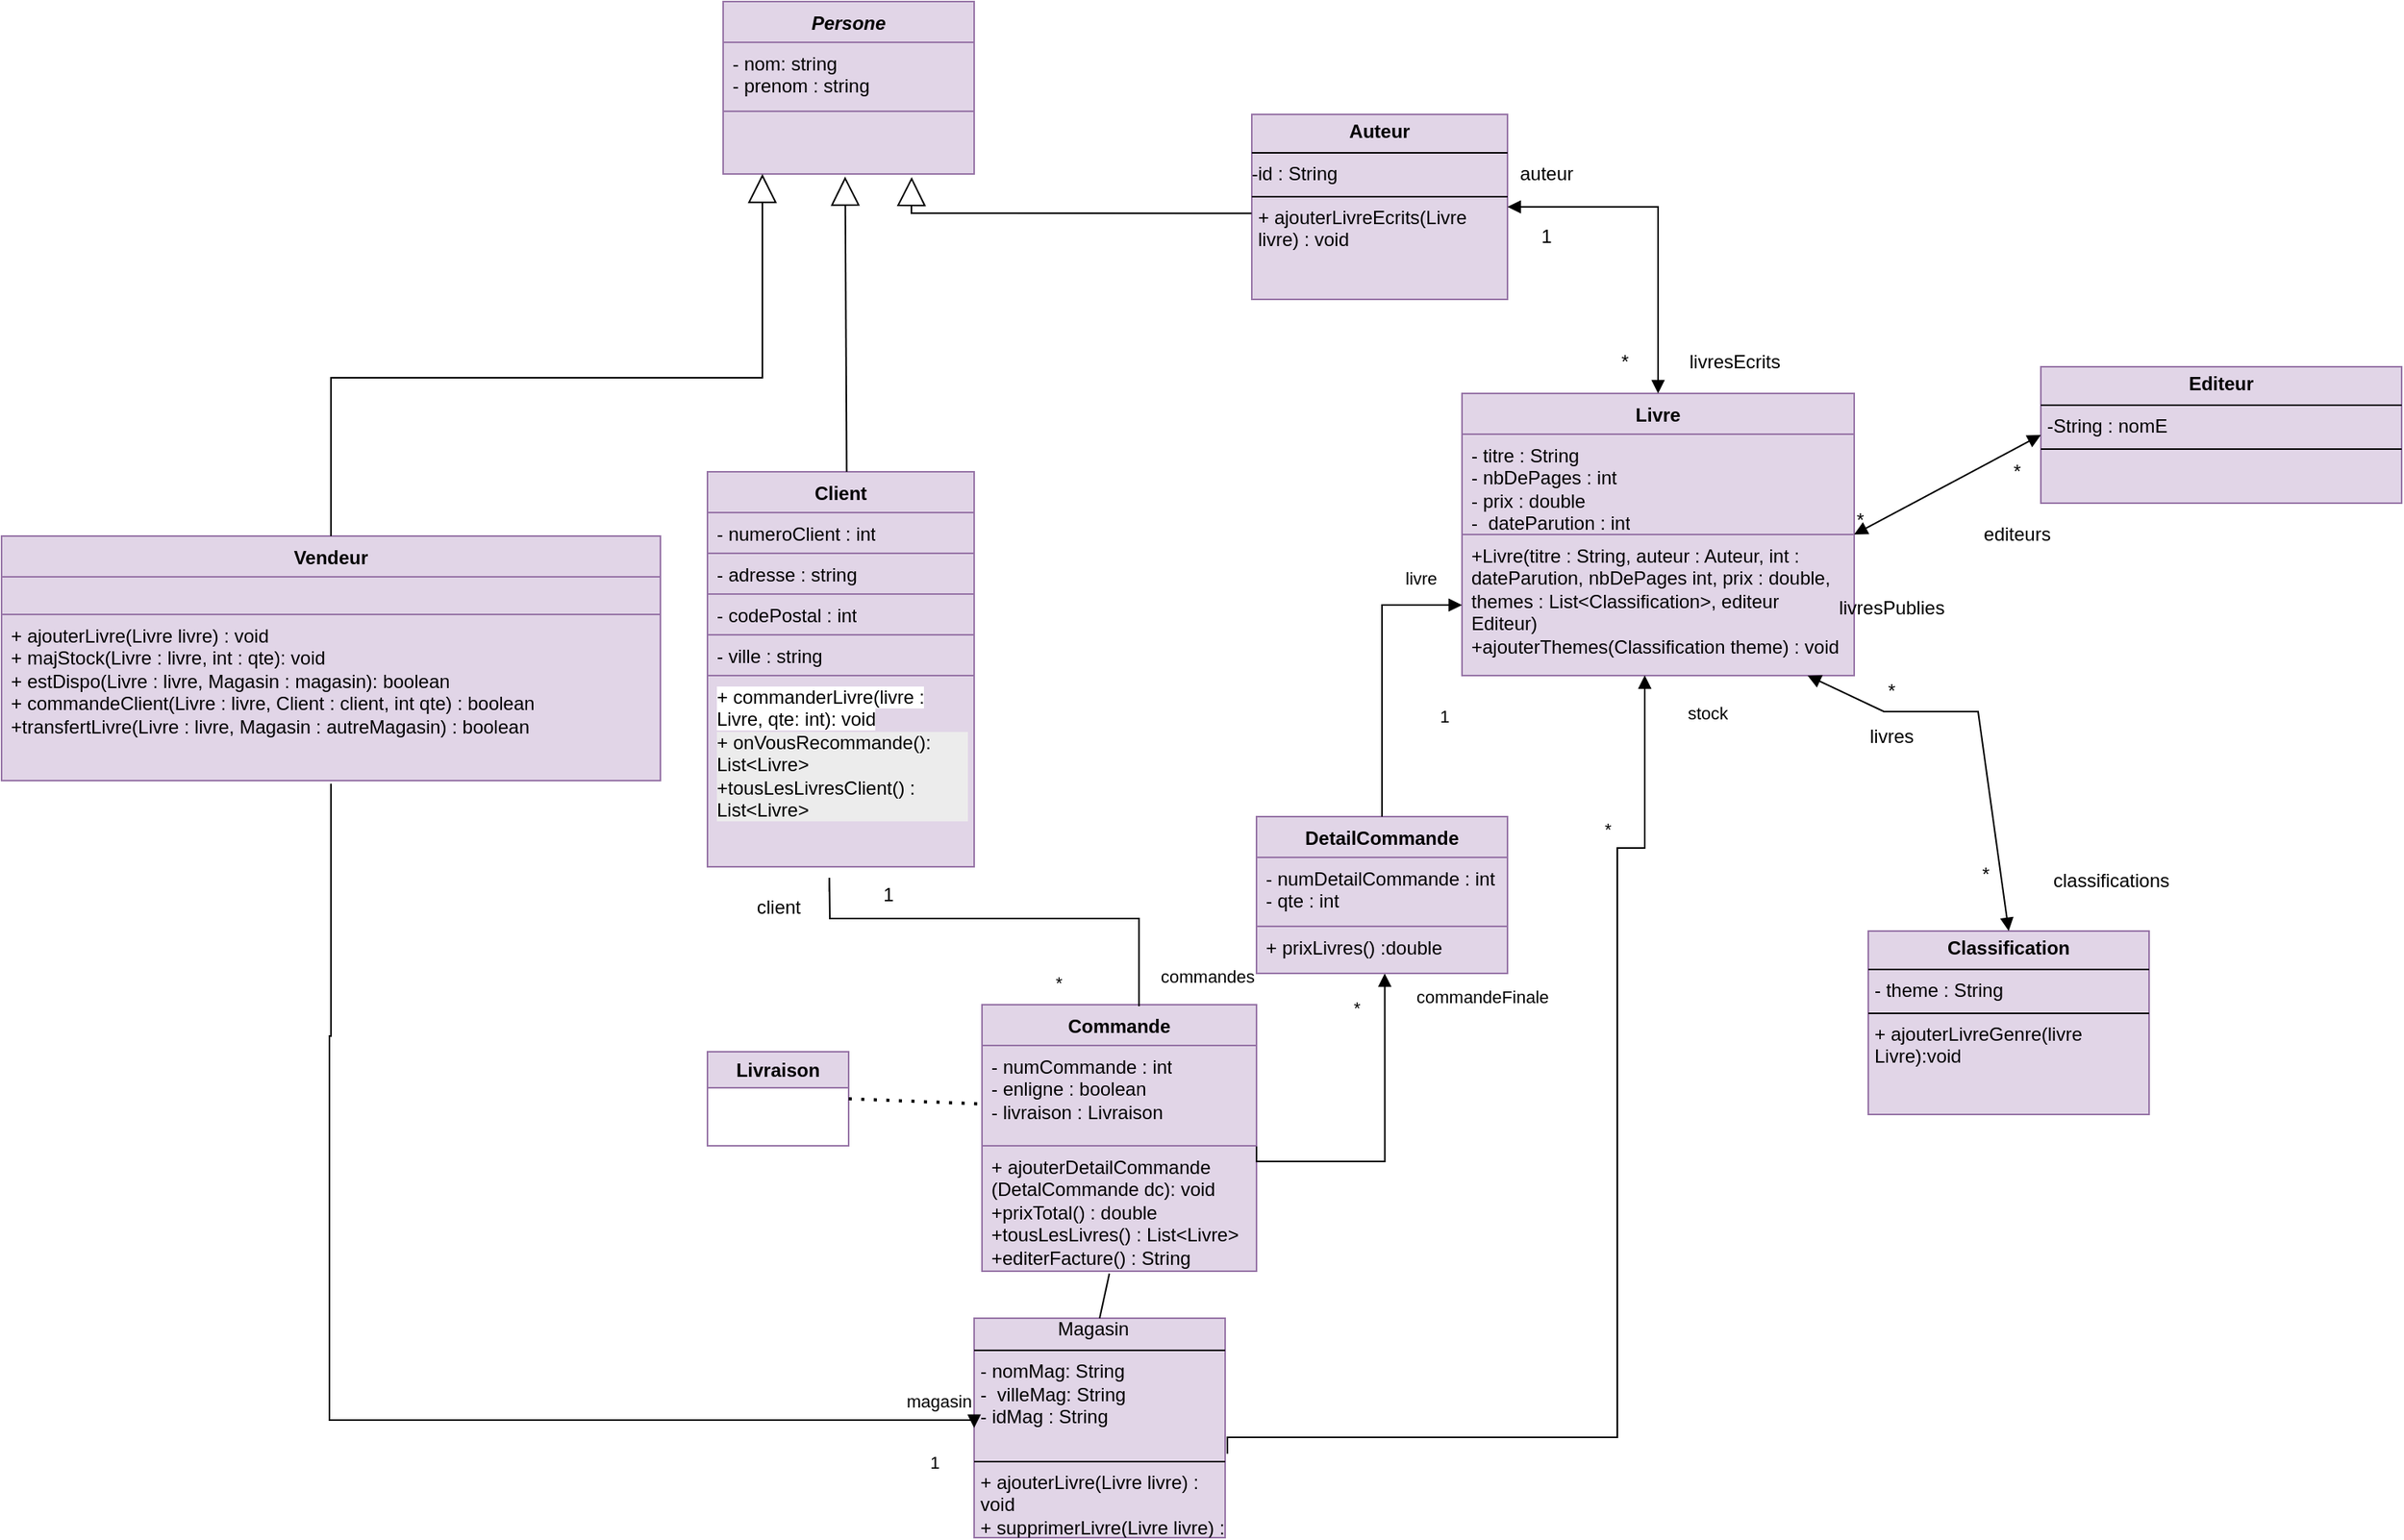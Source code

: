 <mxfile version="27.1.5">
  <diagram id="C5RBs43oDa-KdzZeNtuy" name="Page-1">
    <mxGraphModel dx="1627" dy="1282" grid="1" gridSize="10" guides="1" tooltips="1" connect="1" arrows="1" fold="1" page="1" pageScale="1" pageWidth="827" pageHeight="1169" math="0" shadow="0">
      <root>
        <mxCell id="WIyWlLk6GJQsqaUBKTNV-0" />
        <mxCell id="WIyWlLk6GJQsqaUBKTNV-1" parent="WIyWlLk6GJQsqaUBKTNV-0" />
        <mxCell id="ddnFeoMFGYW6kTwAhoWi-4" value="&lt;i&gt;Persone&lt;/i&gt;" style="swimlane;fontStyle=1;align=center;verticalAlign=top;childLayout=stackLayout;horizontal=1;startSize=26;horizontalStack=0;resizeParent=1;resizeParentMax=0;resizeLast=0;collapsible=1;marginBottom=0;whiteSpace=wrap;html=1;fillColor=#e1d5e7;strokeColor=#9673a6;" parent="WIyWlLk6GJQsqaUBKTNV-1" vertex="1">
          <mxGeometry x="490" y="80" width="160" height="110" as="geometry" />
        </mxCell>
        <mxCell id="ddnFeoMFGYW6kTwAhoWi-5" value="&lt;div&gt;- nom: string&lt;/div&gt;&lt;div&gt;- prenom : string&lt;/div&gt;" style="text;strokeColor=#9673a6;fillColor=#e1d5e7;align=left;verticalAlign=top;spacingLeft=4;spacingRight=4;overflow=hidden;rotatable=0;points=[[0,0.5],[1,0.5]];portConstraint=eastwest;whiteSpace=wrap;html=1;" parent="ddnFeoMFGYW6kTwAhoWi-4" vertex="1">
          <mxGeometry y="26" width="160" height="44" as="geometry" />
        </mxCell>
        <mxCell id="ddnFeoMFGYW6kTwAhoWi-8" value="" style="text;strokeColor=#9673a6;fillColor=#e1d5e7;align=left;verticalAlign=top;spacingLeft=4;spacingRight=4;overflow=hidden;rotatable=0;points=[[0,0.5],[1,0.5]];portConstraint=eastwest;whiteSpace=wrap;html=1;" parent="ddnFeoMFGYW6kTwAhoWi-4" vertex="1">
          <mxGeometry y="70" width="160" height="40" as="geometry" />
        </mxCell>
        <mxCell id="D4Omh1JfdMsGbxFU3IIw-0" value="Client" style="swimlane;fontStyle=1;align=center;verticalAlign=top;childLayout=stackLayout;horizontal=1;startSize=26;horizontalStack=0;resizeParent=1;resizeParentMax=0;resizeLast=0;collapsible=1;marginBottom=0;whiteSpace=wrap;html=1;fillColor=#e1d5e7;strokeColor=#9673a6;" parent="WIyWlLk6GJQsqaUBKTNV-1" vertex="1">
          <mxGeometry x="480" y="380" width="170" height="252" as="geometry" />
        </mxCell>
        <mxCell id="MU88iSpESs49Kpz84fB4-0" value="- numeroClient : int" style="text;strokeColor=#9673a6;fillColor=#e1d5e7;align=left;verticalAlign=top;spacingLeft=4;spacingRight=4;overflow=hidden;rotatable=0;points=[[0,0.5],[1,0.5]];portConstraint=eastwest;whiteSpace=wrap;html=1;" parent="D4Omh1JfdMsGbxFU3IIw-0" vertex="1">
          <mxGeometry y="26" width="170" height="26" as="geometry" />
        </mxCell>
        <mxCell id="qEMlZIY-xc4cYdUhLl6S-21" value="- adresse : string" style="text;strokeColor=#9673a6;fillColor=#e1d5e7;align=left;verticalAlign=top;spacingLeft=4;spacingRight=4;overflow=hidden;rotatable=0;points=[[0,0.5],[1,0.5]];portConstraint=eastwest;whiteSpace=wrap;html=1;" parent="D4Omh1JfdMsGbxFU3IIw-0" vertex="1">
          <mxGeometry y="52" width="170" height="26" as="geometry" />
        </mxCell>
        <mxCell id="qEMlZIY-xc4cYdUhLl6S-22" value="- codePostal : int" style="text;strokeColor=#9673a6;fillColor=#e1d5e7;align=left;verticalAlign=top;spacingLeft=4;spacingRight=4;overflow=hidden;rotatable=0;points=[[0,0.5],[1,0.5]];portConstraint=eastwest;whiteSpace=wrap;html=1;" parent="D4Omh1JfdMsGbxFU3IIw-0" vertex="1">
          <mxGeometry y="78" width="170" height="26" as="geometry" />
        </mxCell>
        <mxCell id="qEMlZIY-xc4cYdUhLl6S-23" value="- ville : string" style="text;strokeColor=#9673a6;fillColor=#e1d5e7;align=left;verticalAlign=top;spacingLeft=4;spacingRight=4;overflow=hidden;rotatable=0;points=[[0,0.5],[1,0.5]];portConstraint=eastwest;whiteSpace=wrap;html=1;" parent="D4Omh1JfdMsGbxFU3IIw-0" vertex="1">
          <mxGeometry y="104" width="170" height="26" as="geometry" />
        </mxCell>
        <mxCell id="aEM-RZ3djW-ZcIjQYkQn-0" value="&lt;span style=&quot;color: rgb(0, 0, 0); font-family: Helvetica; font-size: 12px; font-style: normal; font-variant-ligatures: normal; font-variant-caps: normal; letter-spacing: normal; orphans: 2; text-align: left; text-indent: 0px; text-transform: none; widows: 2; word-spacing: 0px; -webkit-text-stroke-width: 0px; white-space: normal; text-decoration-thickness: initial; text-decoration-style: initial; text-decoration-color: initial; float: none; background-color: rgb(255, 255, 255); display: inline !important;&quot;&gt;+ commanderLivre(livre : Livre, qte: int): void&lt;/span&gt;&lt;div&gt;&lt;span style=&quot;color: rgb(0, 0, 0); font-family: Helvetica; font-size: 12px; font-style: normal; font-variant-ligatures: normal; font-variant-caps: normal; letter-spacing: normal; orphans: 2; text-align: left; text-indent: 0px; text-transform: none; widows: 2; word-spacing: 0px; -webkit-text-stroke-width: 0px; white-space: normal; text-decoration-thickness: initial; text-decoration-style: initial; text-decoration-color: initial; float: none; background-color: rgb(255, 255, 255); display: inline !important;&quot;&gt;&lt;div style=&quot;background-color: rgb(236, 236, 236);&quot;&gt;&lt;div&gt;+ onVousRecommande(): List&amp;lt;Livre&amp;gt;&lt;/div&gt;&lt;div&gt;+tousLesLivresClient() : List&amp;lt;Livre&amp;gt;&lt;/div&gt;&lt;/div&gt;&lt;/span&gt;&lt;/div&gt;" style="text;strokeColor=#9673a6;fillColor=#e1d5e7;align=left;verticalAlign=top;spacingLeft=4;spacingRight=4;overflow=hidden;rotatable=0;points=[[0,0.5],[1,0.5]];portConstraint=eastwest;whiteSpace=wrap;html=1;" parent="D4Omh1JfdMsGbxFU3IIw-0" vertex="1">
          <mxGeometry y="130" width="170" height="122" as="geometry" />
        </mxCell>
        <mxCell id="D4Omh1JfdMsGbxFU3IIw-8" value="Vendeur" style="swimlane;fontStyle=1;align=center;verticalAlign=top;childLayout=stackLayout;horizontal=1;startSize=26;horizontalStack=0;resizeParent=1;resizeParentMax=0;resizeLast=0;collapsible=1;marginBottom=0;whiteSpace=wrap;html=1;fillColor=#e1d5e7;strokeColor=#9673a6;" parent="WIyWlLk6GJQsqaUBKTNV-1" vertex="1">
          <mxGeometry x="30" y="421" width="420" height="156" as="geometry" />
        </mxCell>
        <mxCell id="D4Omh1JfdMsGbxFU3IIw-11" value="" style="text;strokeColor=#9673a6;fillColor=#e1d5e7;align=left;verticalAlign=top;spacingLeft=4;spacingRight=4;overflow=hidden;rotatable=0;points=[[0,0.5],[1,0.5]];portConstraint=eastwest;whiteSpace=wrap;html=1;" parent="D4Omh1JfdMsGbxFU3IIw-8" vertex="1">
          <mxGeometry y="26" width="420" height="24" as="geometry" />
        </mxCell>
        <mxCell id="WSytAVS-_0JdaGbmkawH-0" value="&lt;div&gt;+ ajouterLivre(Livre livre) : void&lt;/div&gt;&lt;div&gt;&lt;span style=&quot;background-color: transparent; color: light-dark(rgb(0, 0, 0), rgb(255, 255, 255));&quot;&gt;+ majStock(Livre : livre, int : qte): void&lt;/span&gt;&lt;/div&gt;&lt;div&gt;&lt;div&gt;+ estDispo(Livre : livre, Magasin : magasin): boolean&lt;/div&gt;&lt;div&gt;+ commandeClient(Livre : livre, Client : client, int qte) : boolean&lt;/div&gt;&lt;div&gt;+transfertLivre(Livre : livre, Magasin : autreMagasin) : boolean&lt;/div&gt;&lt;/div&gt;" style="text;strokeColor=#9673a6;fillColor=#e1d5e7;align=left;verticalAlign=top;spacingLeft=4;spacingRight=4;overflow=hidden;rotatable=0;points=[[0,0.5],[1,0.5]];portConstraint=eastwest;whiteSpace=wrap;html=1;" parent="D4Omh1JfdMsGbxFU3IIw-8" vertex="1">
          <mxGeometry y="50" width="420" height="106" as="geometry" />
        </mxCell>
        <mxCell id="aEM-RZ3djW-ZcIjQYkQn-1" value="Livre" style="swimlane;fontStyle=1;align=center;verticalAlign=top;childLayout=stackLayout;horizontal=1;startSize=26;horizontalStack=0;resizeParent=1;resizeParentMax=0;resizeLast=0;collapsible=1;marginBottom=0;whiteSpace=wrap;html=1;fillColor=#e1d5e7;strokeColor=#9673a6;" parent="WIyWlLk6GJQsqaUBKTNV-1" vertex="1">
          <mxGeometry x="961" y="330" width="250" height="180" as="geometry" />
        </mxCell>
        <mxCell id="aEM-RZ3djW-ZcIjQYkQn-2" value="&lt;div&gt;- titre : String&lt;/div&gt;&lt;div&gt;- nbDePages : int&lt;/div&gt;&lt;div&gt;- prix : double&lt;/div&gt;&lt;div&gt;-&amp;nbsp;&lt;span style=&quot;background-color: transparent; color: light-dark(rgb(0, 0, 0), rgb(255, 255, 255));&quot;&gt;&amp;nbsp;&lt;/span&gt;&lt;span style=&quot;background-color: transparent; color: light-dark(rgb(0, 0, 0), rgb(255, 255, 255));&quot;&gt;dateParution : int&lt;/span&gt;&lt;/div&gt;" style="text;strokeColor=#9673a6;fillColor=#e1d5e7;align=left;verticalAlign=top;spacingLeft=4;spacingRight=4;overflow=hidden;rotatable=0;points=[[0,0.5],[1,0.5]];portConstraint=eastwest;whiteSpace=wrap;html=1;" parent="aEM-RZ3djW-ZcIjQYkQn-1" vertex="1">
          <mxGeometry y="26" width="250" height="64" as="geometry" />
        </mxCell>
        <mxCell id="aEM-RZ3djW-ZcIjQYkQn-4" value="&lt;div&gt;+Livre(titre : String, auteur : Auteur, int : dateParution, nbDePages int, prix : double, themes : List&amp;lt;Classification&amp;gt;, editeur Editeur)&lt;/div&gt;&lt;div&gt;+ajouterThemes(Classification theme) : void&lt;/div&gt;&lt;div&gt;&lt;br&gt;&lt;/div&gt;&lt;div&gt;&lt;br&gt;&lt;/div&gt;&lt;div&gt;&lt;br&gt;&lt;/div&gt;" style="text;strokeColor=#9673a6;fillColor=#e1d5e7;align=left;verticalAlign=top;spacingLeft=4;spacingRight=4;overflow=hidden;rotatable=0;points=[[0,0.5],[1,0.5]];portConstraint=eastwest;whiteSpace=wrap;html=1;" parent="aEM-RZ3djW-ZcIjQYkQn-1" vertex="1">
          <mxGeometry y="90" width="250" height="90" as="geometry" />
        </mxCell>
        <mxCell id="aEM-RZ3djW-ZcIjQYkQn-14" value="Commande" style="swimlane;fontStyle=1;align=center;verticalAlign=top;childLayout=stackLayout;horizontal=1;startSize=26;horizontalStack=0;resizeParent=1;resizeParentMax=0;resizeLast=0;collapsible=1;marginBottom=0;whiteSpace=wrap;html=1;fillColor=#e1d5e7;strokeColor=#9673a6;" parent="WIyWlLk6GJQsqaUBKTNV-1" vertex="1">
          <mxGeometry x="655" y="720" width="175" height="170" as="geometry" />
        </mxCell>
        <mxCell id="aEM-RZ3djW-ZcIjQYkQn-15" value="&lt;div&gt;- numCommande : int&lt;/div&gt;&lt;div&gt;- enligne : boolean&lt;/div&gt;&lt;div&gt;- livraison : Livraison&lt;/div&gt;" style="text;strokeColor=#9673a6;fillColor=#e1d5e7;align=left;verticalAlign=top;spacingLeft=4;spacingRight=4;overflow=hidden;rotatable=0;points=[[0,0.5],[1,0.5]];portConstraint=eastwest;whiteSpace=wrap;html=1;" parent="aEM-RZ3djW-ZcIjQYkQn-14" vertex="1">
          <mxGeometry y="26" width="175" height="64" as="geometry" />
        </mxCell>
        <mxCell id="aEM-RZ3djW-ZcIjQYkQn-17" value="&lt;div&gt;+ ajouterDetailCommande&lt;/div&gt;&lt;div&gt;(DetalCommande dc): void&lt;/div&gt;&lt;div&gt;+prixTotal() : double&lt;/div&gt;&lt;div&gt;+tousLesLivres() : List&amp;lt;Livre&amp;gt;&lt;/div&gt;&lt;div&gt;+editerFacture() : String&lt;/div&gt;" style="text;strokeColor=#9673a6;fillColor=#e1d5e7;align=left;verticalAlign=top;spacingLeft=4;spacingRight=4;overflow=hidden;rotatable=0;points=[[0,0.5],[1,0.5]];portConstraint=eastwest;whiteSpace=wrap;html=1;" parent="aEM-RZ3djW-ZcIjQYkQn-14" vertex="1">
          <mxGeometry y="90" width="175" height="80" as="geometry" />
        </mxCell>
        <mxCell id="wkKJu1E77ur6RrCQSXf_-0" value="commandes" style="endArrow=none;endFill=1;html=1;edgeStyle=orthogonalEdgeStyle;align=left;verticalAlign=top;rounded=0;exitX=0.457;exitY=0.998;exitDx=0;exitDy=0;exitPerimeter=0;entryX=0.572;entryY=0.006;entryDx=0;entryDy=0;entryPerimeter=0;" parent="WIyWlLk6GJQsqaUBKTNV-1" target="aEM-RZ3djW-ZcIjQYkQn-14" edge="1">
          <mxGeometry x="0.846" y="16" relative="1" as="geometry">
            <mxPoint x="557.69" y="647.888" as="sourcePoint" />
            <mxPoint x="735" y="720" as="targetPoint" />
            <Array as="points">
              <mxPoint x="558" y="639" />
              <mxPoint x="558" y="639" />
              <mxPoint x="558" y="665" />
              <mxPoint x="755" y="665" />
            </Array>
            <mxPoint x="-4" y="-10" as="offset" />
          </mxGeometry>
        </mxCell>
        <mxCell id="wkKJu1E77ur6RrCQSXf_-1" value="*" style="edgeLabel;resizable=0;html=1;align=left;verticalAlign=bottom;" parent="wkKJu1E77ur6RrCQSXf_-0" connectable="0" vertex="1">
          <mxGeometry x="-1" relative="1" as="geometry">
            <mxPoint x="142" y="67" as="offset" />
          </mxGeometry>
        </mxCell>
        <mxCell id="wkKJu1E77ur6RrCQSXf_-8" value="&lt;div&gt;&lt;span style=&quot;white-space: pre;&quot;&gt;&#x9;&lt;/span&gt;&lt;span style=&quot;white-space: pre;&quot;&gt;&#x9;&lt;/span&gt;Magasin&lt;/div&gt;&lt;hr size=&quot;1&quot; style=&quot;border-style:solid;&quot;&gt;&lt;p style=&quot;margin:0px;margin-left:4px;&quot;&gt;- nomMag: String&lt;/p&gt;&lt;p style=&quot;margin:0px;margin-left:4px;&quot;&gt;-&amp;nbsp; villeMag: String&lt;/p&gt;&lt;p style=&quot;margin:0px;margin-left:4px;&quot;&gt;- idMag : String&lt;/p&gt;&lt;p style=&quot;margin:0px;margin-left:4px;&quot;&gt;&lt;br&gt;&lt;/p&gt;&lt;hr size=&quot;1&quot; style=&quot;border-style:solid;&quot;&gt;&lt;p style=&quot;margin:0px;margin-left:4px;&quot;&gt;+ ajouterLivre(Livre livre) : void&lt;/p&gt;&lt;p style=&quot;margin:0px;margin-left:4px;&quot;&gt;+ supprimerLivre(Livre livre) : void&lt;/p&gt;" style="verticalAlign=top;align=left;overflow=fill;html=1;whiteSpace=wrap;fillColor=#e1d5e7;strokeColor=#9673a6;" parent="WIyWlLk6GJQsqaUBKTNV-1" vertex="1">
          <mxGeometry x="650" y="920" width="160" height="140" as="geometry" />
        </mxCell>
        <mxCell id="wkKJu1E77ur6RrCQSXf_-11" value="&lt;p style=&quot;margin:0px;margin-top:4px;text-align:center;&quot;&gt;&lt;b&gt;Auteur&lt;/b&gt;&lt;/p&gt;&lt;hr size=&quot;1&quot; style=&quot;border-style:solid;&quot;&gt;-id : String&lt;br&gt;&lt;hr size=&quot;1&quot; style=&quot;border-style:solid;&quot;&gt;&lt;p style=&quot;margin:0px;margin-left:4px;&quot;&gt;+ ajouterLivreEcrits(Livre livre) : void&lt;/p&gt;" style="verticalAlign=top;align=left;overflow=fill;html=1;whiteSpace=wrap;fillColor=#e1d5e7;strokeColor=#9673a6;" parent="WIyWlLk6GJQsqaUBKTNV-1" vertex="1">
          <mxGeometry x="827" y="152" width="163" height="118" as="geometry" />
        </mxCell>
        <mxCell id="wkKJu1E77ur6RrCQSXf_-15" value="" style="endArrow=block;startArrow=block;endFill=1;startFill=1;html=1;rounded=0;entryX=0.5;entryY=0;entryDx=0;entryDy=0;exitX=1;exitY=0.5;exitDx=0;exitDy=0;" parent="WIyWlLk6GJQsqaUBKTNV-1" source="wkKJu1E77ur6RrCQSXf_-11" target="aEM-RZ3djW-ZcIjQYkQn-1" edge="1">
          <mxGeometry width="160" relative="1" as="geometry">
            <mxPoint x="987" y="180" as="sourcePoint" />
            <mxPoint x="1147" y="180" as="targetPoint" />
            <Array as="points">
              <mxPoint x="1086" y="211" />
            </Array>
          </mxGeometry>
        </mxCell>
        <mxCell id="wkKJu1E77ur6RrCQSXf_-16" value="&lt;p style=&quot;margin:0px;margin-top:4px;text-align:center;&quot;&gt;&lt;b&gt;Editeur&lt;/b&gt;&lt;/p&gt;&lt;hr size=&quot;1&quot; style=&quot;border-style:solid;&quot;&gt;&lt;p style=&quot;margin:0px;margin-left:4px;&quot;&gt;-String : nomE&lt;/p&gt;&lt;hr size=&quot;1&quot; style=&quot;border-style:solid;&quot;&gt;&lt;p style=&quot;margin:0px;margin-left:4px;&quot;&gt;&lt;br&gt;&lt;/p&gt;&lt;p style=&quot;margin:0px;margin-left:4px;&quot;&gt;&lt;br&gt;&lt;/p&gt;" style="verticalAlign=top;align=left;overflow=fill;html=1;whiteSpace=wrap;fillColor=#e1d5e7;strokeColor=#9673a6;" parent="WIyWlLk6GJQsqaUBKTNV-1" vertex="1">
          <mxGeometry x="1330" y="313" width="230" height="87" as="geometry" />
        </mxCell>
        <mxCell id="wkKJu1E77ur6RrCQSXf_-18" value="" style="endArrow=block;startArrow=block;endFill=1;startFill=1;html=1;rounded=0;exitX=1;exitY=0.5;exitDx=0;exitDy=0;entryX=0;entryY=0.5;entryDx=0;entryDy=0;" parent="WIyWlLk6GJQsqaUBKTNV-1" source="aEM-RZ3djW-ZcIjQYkQn-1" target="wkKJu1E77ur6RrCQSXf_-16" edge="1">
          <mxGeometry width="160" relative="1" as="geometry">
            <mxPoint x="1160" y="433" as="sourcePoint" />
            <mxPoint x="1321" y="424.58" as="targetPoint" />
          </mxGeometry>
        </mxCell>
        <mxCell id="wkKJu1E77ur6RrCQSXf_-19" value="&lt;p style=&quot;margin:0px;margin-top:4px;text-align:center;&quot;&gt;&lt;b&gt;Classification&lt;/b&gt;&lt;/p&gt;&lt;hr size=&quot;1&quot; style=&quot;border-style:solid;&quot;&gt;&lt;p style=&quot;margin:0px;margin-left:4px;&quot;&gt;- theme : String&lt;/p&gt;&lt;hr size=&quot;1&quot; style=&quot;border-style:solid;&quot;&gt;&lt;p style=&quot;margin:0px;margin-left:4px;&quot;&gt;&lt;span style=&quot;background-color: transparent; color: light-dark(rgb(0, 0, 0), rgb(255, 255, 255));&quot;&gt;+ ajouterLivreGenre(livre Livre):void&lt;/span&gt;&lt;/p&gt;&lt;p style=&quot;margin:0px;margin-left:4px;&quot;&gt;&lt;br&gt;&lt;/p&gt;" style="verticalAlign=top;align=left;overflow=fill;html=1;whiteSpace=wrap;fillColor=#e1d5e7;strokeColor=#9673a6;" parent="WIyWlLk6GJQsqaUBKTNV-1" vertex="1">
          <mxGeometry x="1220" y="673" width="179" height="117" as="geometry" />
        </mxCell>
        <mxCell id="wkKJu1E77ur6RrCQSXf_-21" value="" style="endArrow=block;startArrow=block;endFill=1;startFill=1;html=1;rounded=0;entryX=0.5;entryY=0;entryDx=0;entryDy=0;" parent="WIyWlLk6GJQsqaUBKTNV-1" source="aEM-RZ3djW-ZcIjQYkQn-4" target="wkKJu1E77ur6RrCQSXf_-19" edge="1">
          <mxGeometry width="160" relative="1" as="geometry">
            <mxPoint x="1110" y="530" as="sourcePoint" />
            <mxPoint x="1110" y="570" as="targetPoint" />
            <Array as="points">
              <mxPoint x="1230" y="533" />
              <mxPoint x="1250" y="533" />
              <mxPoint x="1290" y="533" />
            </Array>
          </mxGeometry>
        </mxCell>
        <mxCell id="wkKJu1E77ur6RrCQSXf_-34" value="" style="endFill=1;startFill=1;html=1;rounded=0;exitX=0.464;exitY=1.019;exitDx=0;exitDy=0;exitPerimeter=0;entryX=0.5;entryY=0;entryDx=0;entryDy=0;endArrow=none;" parent="WIyWlLk6GJQsqaUBKTNV-1" source="aEM-RZ3djW-ZcIjQYkQn-17" target="wkKJu1E77ur6RrCQSXf_-8" edge="1">
          <mxGeometry width="160" relative="1" as="geometry">
            <mxPoint x="690" y="860" as="sourcePoint" />
            <mxPoint x="850" y="860" as="targetPoint" />
          </mxGeometry>
        </mxCell>
        <mxCell id="S_dmHBIZrydycQ6zSFhz-0" style="edgeStyle=orthogonalEdgeStyle;rounded=0;orthogonalLoop=1;jettySize=auto;html=1;exitX=0.5;exitY=1;exitDx=0;exitDy=0;fillColor=#e1d5e7;strokeColor=#9673a6;" parent="WIyWlLk6GJQsqaUBKTNV-1" source="wkKJu1E77ur6RrCQSXf_-16" target="wkKJu1E77ur6RrCQSXf_-16" edge="1">
          <mxGeometry relative="1" as="geometry" />
        </mxCell>
        <mxCell id="H59Zov9GPrpFuWIkG4q0-0" value="" style="endArrow=block;endSize=16;endFill=0;html=1;rounded=0;exitX=-0.001;exitY=0.535;exitDx=0;exitDy=0;exitPerimeter=0;entryX=0.751;entryY=1.049;entryDx=0;entryDy=0;entryPerimeter=0;" parent="WIyWlLk6GJQsqaUBKTNV-1" source="wkKJu1E77ur6RrCQSXf_-11" target="ddnFeoMFGYW6kTwAhoWi-8" edge="1">
          <mxGeometry width="160" relative="1" as="geometry">
            <mxPoint x="820" y="200" as="sourcePoint" />
            <mxPoint x="610" y="200" as="targetPoint" />
            <Array as="points">
              <mxPoint x="610" y="215" />
            </Array>
          </mxGeometry>
        </mxCell>
        <mxCell id="H59Zov9GPrpFuWIkG4q0-1" value="" style="endArrow=block;endSize=16;endFill=0;html=1;rounded=0;exitX=0.75;exitY=0;exitDx=0;exitDy=0;entryX=0.486;entryY=1.042;entryDx=0;entryDy=0;entryPerimeter=0;" parent="WIyWlLk6GJQsqaUBKTNV-1" target="ddnFeoMFGYW6kTwAhoWi-8" edge="1">
          <mxGeometry width="160" relative="1" as="geometry">
            <mxPoint x="568.75" y="380" as="sourcePoint" />
            <mxPoint x="571" y="180" as="targetPoint" />
          </mxGeometry>
        </mxCell>
        <mxCell id="H59Zov9GPrpFuWIkG4q0-2" value="" style="endArrow=block;endSize=16;endFill=0;html=1;rounded=0;exitX=0.5;exitY=0;exitDx=0;exitDy=0;" parent="WIyWlLk6GJQsqaUBKTNV-1" source="D4Omh1JfdMsGbxFU3IIw-8" edge="1">
          <mxGeometry width="160" relative="1" as="geometry">
            <mxPoint x="414" y="360" as="sourcePoint" />
            <mxPoint x="515" y="190" as="targetPoint" />
            <Array as="points">
              <mxPoint x="240" y="320" />
              <mxPoint x="515" y="320" />
            </Array>
          </mxGeometry>
        </mxCell>
        <mxCell id="85txJ6PsgXWqzurRiVr9-0" value="magasin" style="endArrow=block;endFill=1;html=1;edgeStyle=orthogonalEdgeStyle;align=left;verticalAlign=top;rounded=0;entryX=0;entryY=0.5;entryDx=0;entryDy=0;" parent="WIyWlLk6GJQsqaUBKTNV-1" target="wkKJu1E77ur6RrCQSXf_-8" edge="1">
          <mxGeometry x="0.878" y="25" relative="1" as="geometry">
            <mxPoint x="240" y="579" as="sourcePoint" />
            <mxPoint x="590" y="1040" as="targetPoint" />
            <Array as="points">
              <mxPoint x="240" y="740" />
              <mxPoint x="239" y="740" />
              <mxPoint x="239" y="985" />
            </Array>
            <mxPoint as="offset" />
          </mxGeometry>
        </mxCell>
        <mxCell id="85txJ6PsgXWqzurRiVr9-1" value="1" style="edgeLabel;resizable=0;html=1;align=left;verticalAlign=bottom;" parent="85txJ6PsgXWqzurRiVr9-0" connectable="0" vertex="1">
          <mxGeometry x="-1" relative="1" as="geometry">
            <mxPoint x="380" y="441" as="offset" />
          </mxGeometry>
        </mxCell>
        <mxCell id="qEMlZIY-xc4cYdUhLl6S-3" value="commandeFinale" style="endArrow=block;endFill=1;html=1;edgeStyle=orthogonalEdgeStyle;align=left;verticalAlign=top;rounded=0;exitX=1;exitY=1.005;exitDx=0;exitDy=0;exitPerimeter=0;entryX=0.511;entryY=1.002;entryDx=0;entryDy=0;entryPerimeter=0;" parent="WIyWlLk6GJQsqaUBKTNV-1" source="aEM-RZ3djW-ZcIjQYkQn-15" target="dNxx8cHiMpjuQWj1vZD8-12" edge="1">
          <mxGeometry x="0.98" y="-18" relative="1" as="geometry">
            <mxPoint x="670" y="590" as="sourcePoint" />
            <mxPoint x="880" y="790" as="targetPoint" />
            <mxPoint as="offset" />
          </mxGeometry>
        </mxCell>
        <mxCell id="qEMlZIY-xc4cYdUhLl6S-4" value="1" style="edgeLabel;resizable=0;html=1;align=left;verticalAlign=bottom;" parent="qEMlZIY-xc4cYdUhLl6S-3" connectable="0" vertex="1">
          <mxGeometry x="-1" relative="1" as="geometry">
            <mxPoint x="115" y="-266" as="offset" />
          </mxGeometry>
        </mxCell>
        <mxCell id="qEMlZIY-xc4cYdUhLl6S-5" value="stock" style="endArrow=block;endFill=1;html=1;edgeStyle=orthogonalEdgeStyle;align=left;verticalAlign=top;rounded=0;exitX=1.009;exitY=0.618;exitDx=0;exitDy=0;exitPerimeter=0;entryX=0.466;entryY=0.999;entryDx=0;entryDy=0;entryPerimeter=0;" parent="WIyWlLk6GJQsqaUBKTNV-1" source="wkKJu1E77ur6RrCQSXf_-8" target="aEM-RZ3djW-ZcIjQYkQn-4" edge="1">
          <mxGeometry x="0.971" y="-25" relative="1" as="geometry">
            <mxPoint x="900" y="830" as="sourcePoint" />
            <mxPoint x="1075" y="580" as="targetPoint" />
            <Array as="points">
              <mxPoint x="811" y="996" />
              <mxPoint x="1060" y="996" />
              <mxPoint x="1060" y="620" />
              <mxPoint x="1078" y="620" />
            </Array>
            <mxPoint as="offset" />
          </mxGeometry>
        </mxCell>
        <mxCell id="qEMlZIY-xc4cYdUhLl6S-6" value="&lt;div&gt;*&lt;/div&gt;" style="edgeLabel;resizable=0;html=1;align=left;verticalAlign=bottom;" parent="qEMlZIY-xc4cYdUhLl6S-5" connectable="0" vertex="1">
          <mxGeometry x="-1" relative="1" as="geometry">
            <mxPoint x="239" y="-390" as="offset" />
          </mxGeometry>
        </mxCell>
        <mxCell id="qEMlZIY-xc4cYdUhLl6S-9" value="*" style="text;html=1;align=center;verticalAlign=middle;whiteSpace=wrap;rounded=0;" parent="WIyWlLk6GJQsqaUBKTNV-1" vertex="1">
          <mxGeometry x="1200" y="401" width="30" height="20" as="geometry" />
        </mxCell>
        <mxCell id="qEMlZIY-xc4cYdUhLl6S-10" value="*" style="text;html=1;align=center;verticalAlign=middle;whiteSpace=wrap;rounded=0;" parent="WIyWlLk6GJQsqaUBKTNV-1" vertex="1">
          <mxGeometry x="1300" y="370" width="30" height="20" as="geometry" />
        </mxCell>
        <mxCell id="qEMlZIY-xc4cYdUhLl6S-11" value="editeurs" style="text;html=1;align=center;verticalAlign=middle;whiteSpace=wrap;rounded=0;" parent="WIyWlLk6GJQsqaUBKTNV-1" vertex="1">
          <mxGeometry x="1300" y="410" width="30" height="20" as="geometry" />
        </mxCell>
        <mxCell id="qEMlZIY-xc4cYdUhLl6S-12" value="livresPublies" style="text;html=1;align=center;verticalAlign=middle;whiteSpace=wrap;rounded=0;" parent="WIyWlLk6GJQsqaUBKTNV-1" vertex="1">
          <mxGeometry x="1220" y="457" width="30" height="20" as="geometry" />
        </mxCell>
        <mxCell id="qEMlZIY-xc4cYdUhLl6S-13" value="*" style="text;html=1;align=center;verticalAlign=middle;whiteSpace=wrap;rounded=0;" parent="WIyWlLk6GJQsqaUBKTNV-1" vertex="1">
          <mxGeometry x="1220" y="510" width="30" height="20" as="geometry" />
        </mxCell>
        <mxCell id="qEMlZIY-xc4cYdUhLl6S-14" value="classifications" style="text;html=1;align=center;verticalAlign=middle;whiteSpace=wrap;rounded=0;" parent="WIyWlLk6GJQsqaUBKTNV-1" vertex="1">
          <mxGeometry x="1360" y="622" width="30" height="38" as="geometry" />
        </mxCell>
        <mxCell id="qEMlZIY-xc4cYdUhLl6S-15" value="*" style="text;html=1;align=center;verticalAlign=middle;whiteSpace=wrap;rounded=0;" parent="WIyWlLk6GJQsqaUBKTNV-1" vertex="1">
          <mxGeometry x="1280" y="630" width="30" height="13" as="geometry" />
        </mxCell>
        <mxCell id="qEMlZIY-xc4cYdUhLl6S-16" value="livres" style="text;html=1;align=center;verticalAlign=middle;whiteSpace=wrap;rounded=0;" parent="WIyWlLk6GJQsqaUBKTNV-1" vertex="1">
          <mxGeometry x="1220" y="530" width="30" height="38" as="geometry" />
        </mxCell>
        <mxCell id="Gc4b3mTtAuaSKJjf1bAI-5" value="livresEcrits" style="text;html=1;align=center;verticalAlign=middle;whiteSpace=wrap;rounded=0;" parent="WIyWlLk6GJQsqaUBKTNV-1" vertex="1">
          <mxGeometry x="1120" y="300" width="30" height="20" as="geometry" />
        </mxCell>
        <mxCell id="Gc4b3mTtAuaSKJjf1bAI-6" value="*" style="text;html=1;align=center;verticalAlign=middle;whiteSpace=wrap;rounded=0;" parent="WIyWlLk6GJQsqaUBKTNV-1" vertex="1">
          <mxGeometry x="1050" y="300" width="30" height="20" as="geometry" />
        </mxCell>
        <mxCell id="Gc4b3mTtAuaSKJjf1bAI-7" value="1" style="text;html=1;align=center;verticalAlign=middle;whiteSpace=wrap;rounded=0;" parent="WIyWlLk6GJQsqaUBKTNV-1" vertex="1">
          <mxGeometry x="1000" y="220" width="30" height="20" as="geometry" />
        </mxCell>
        <mxCell id="Gc4b3mTtAuaSKJjf1bAI-8" value="auteur" style="text;html=1;align=center;verticalAlign=middle;whiteSpace=wrap;rounded=0;" parent="WIyWlLk6GJQsqaUBKTNV-1" vertex="1">
          <mxGeometry x="1000" y="180" width="30" height="20" as="geometry" />
        </mxCell>
        <mxCell id="dNxx8cHiMpjuQWj1vZD8-9" value="DetailCommande" style="swimlane;fontStyle=1;align=center;verticalAlign=top;childLayout=stackLayout;horizontal=1;startSize=26;horizontalStack=0;resizeParent=1;resizeParentMax=0;resizeLast=0;collapsible=1;marginBottom=0;whiteSpace=wrap;html=1;fillColor=#e1d5e7;strokeColor=#9673a6;" parent="WIyWlLk6GJQsqaUBKTNV-1" vertex="1">
          <mxGeometry x="830" y="600" width="160" height="100" as="geometry" />
        </mxCell>
        <mxCell id="dNxx8cHiMpjuQWj1vZD8-10" value="&lt;div&gt;- numDetailCommande : int&lt;/div&gt;&lt;div&gt;- qte : int&lt;/div&gt;" style="text;strokeColor=#9673a6;fillColor=#e1d5e7;align=left;verticalAlign=top;spacingLeft=4;spacingRight=4;overflow=hidden;rotatable=0;points=[[0,0.5],[1,0.5]];portConstraint=eastwest;whiteSpace=wrap;html=1;" parent="dNxx8cHiMpjuQWj1vZD8-9" vertex="1">
          <mxGeometry y="26" width="160" height="44" as="geometry" />
        </mxCell>
        <mxCell id="dNxx8cHiMpjuQWj1vZD8-12" value="&lt;div&gt;+ prixLivres() :double&lt;/div&gt;" style="text;strokeColor=#9673a6;fillColor=#e1d5e7;align=left;verticalAlign=top;spacingLeft=4;spacingRight=4;overflow=hidden;rotatable=0;points=[[0,0.5],[1,0.5]];portConstraint=eastwest;whiteSpace=wrap;html=1;" parent="dNxx8cHiMpjuQWj1vZD8-9" vertex="1">
          <mxGeometry y="70" width="160" height="30" as="geometry" />
        </mxCell>
        <mxCell id="dNxx8cHiMpjuQWj1vZD8-13" value="livre" style="endArrow=block;endFill=1;html=1;edgeStyle=orthogonalEdgeStyle;align=left;verticalAlign=top;rounded=0;exitX=0.5;exitY=0;exitDx=0;exitDy=0;entryX=0;entryY=0.5;entryDx=0;entryDy=0;" parent="WIyWlLk6GJQsqaUBKTNV-1" source="dNxx8cHiMpjuQWj1vZD8-9" target="aEM-RZ3djW-ZcIjQYkQn-4" edge="1">
          <mxGeometry x="0.589" y="30" relative="1" as="geometry">
            <mxPoint x="827" y="539" as="sourcePoint" />
            <mxPoint x="930" y="490" as="targetPoint" />
            <mxPoint as="offset" />
          </mxGeometry>
        </mxCell>
        <mxCell id="dNxx8cHiMpjuQWj1vZD8-14" value="*" style="edgeLabel;resizable=0;html=1;align=left;verticalAlign=bottom;" parent="dNxx8cHiMpjuQWj1vZD8-13" connectable="0" vertex="1">
          <mxGeometry x="-1" relative="1" as="geometry">
            <mxPoint x="-20" y="130" as="offset" />
          </mxGeometry>
        </mxCell>
        <mxCell id="dNxx8cHiMpjuQWj1vZD8-20" value="Livraison " style="swimlane;whiteSpace=wrap;html=1;fillColor=#e1d5e7;strokeColor=#9673a6;" parent="WIyWlLk6GJQsqaUBKTNV-1" vertex="1">
          <mxGeometry x="480" y="750" width="90" height="60" as="geometry" />
        </mxCell>
        <mxCell id="dNxx8cHiMpjuQWj1vZD8-21" value="" style="endArrow=none;dashed=1;html=1;dashPattern=1 3;strokeWidth=2;rounded=0;exitX=1;exitY=0.5;exitDx=0;exitDy=0;entryX=-0.01;entryY=0.582;entryDx=0;entryDy=0;entryPerimeter=0;" parent="WIyWlLk6GJQsqaUBKTNV-1" source="dNxx8cHiMpjuQWj1vZD8-20" target="aEM-RZ3djW-ZcIjQYkQn-15" edge="1">
          <mxGeometry width="50" height="50" relative="1" as="geometry">
            <mxPoint x="640" y="760" as="sourcePoint" />
            <mxPoint x="690" y="710" as="targetPoint" />
          </mxGeometry>
        </mxCell>
        <mxCell id="gd-Hd3lFeGzTRUQivr4l-0" value="client" style="text;html=1;align=center;verticalAlign=middle;resizable=0;points=[];autosize=1;strokeColor=none;fillColor=none;" vertex="1" parent="WIyWlLk6GJQsqaUBKTNV-1">
          <mxGeometry x="500" y="643" width="50" height="30" as="geometry" />
        </mxCell>
        <mxCell id="gd-Hd3lFeGzTRUQivr4l-1" value="1" style="text;html=1;align=center;verticalAlign=middle;resizable=0;points=[];autosize=1;strokeColor=none;fillColor=none;" vertex="1" parent="WIyWlLk6GJQsqaUBKTNV-1">
          <mxGeometry x="580" y="635" width="30" height="30" as="geometry" />
        </mxCell>
      </root>
    </mxGraphModel>
  </diagram>
</mxfile>
